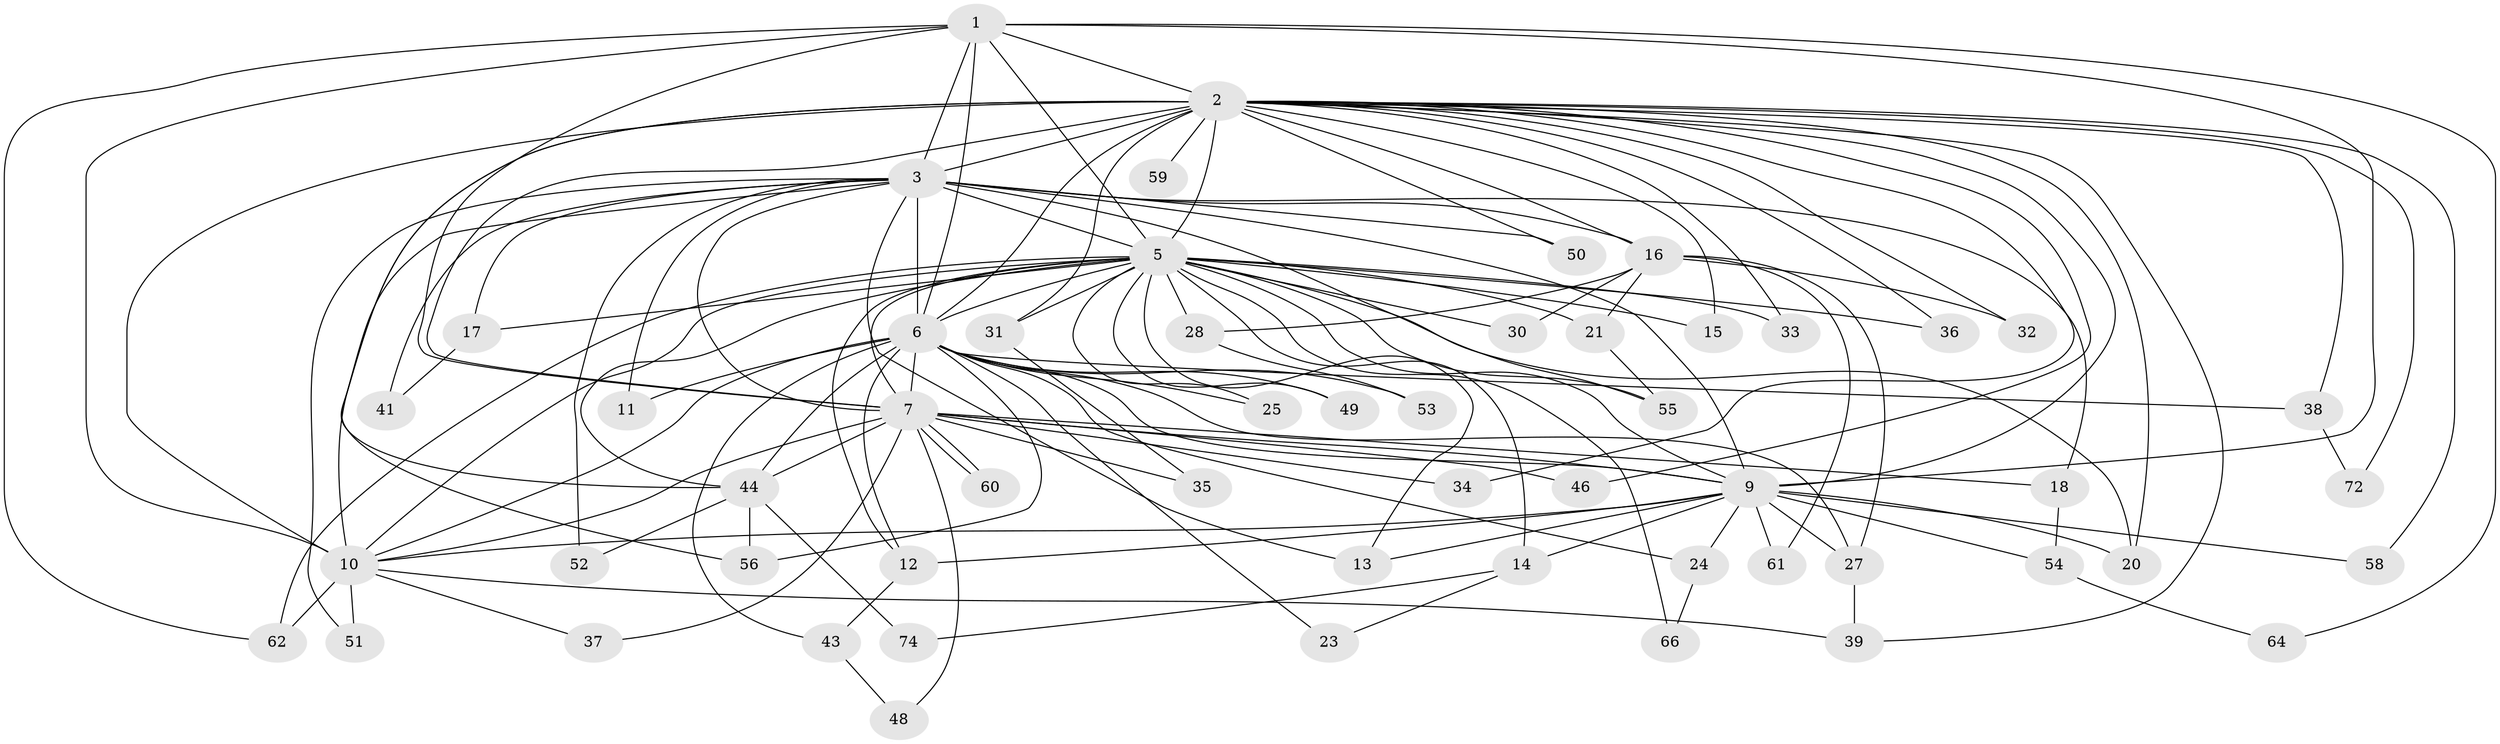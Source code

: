 // original degree distribution, {11: 0.02702702702702703, 13: 0.013513513513513514, 20: 0.013513513513513514, 23: 0.013513513513513514, 30: 0.013513513513513514, 22: 0.013513513513513514, 18: 0.013513513513513514, 19: 0.013513513513513514, 12: 0.013513513513513514, 2: 0.527027027027027, 3: 0.25675675675675674, 4: 0.05405405405405406, 9: 0.013513513513513514, 7: 0.013513513513513514}
// Generated by graph-tools (version 1.1) at 2025/10/02/27/25 16:10:58]
// undirected, 55 vertices, 131 edges
graph export_dot {
graph [start="1"]
  node [color=gray90,style=filled];
  1 [super="+68"];
  2 [super="+4"];
  3 [super="+8"];
  5 [super="+71"];
  6 [super="+29"];
  7 [super="+69"];
  9 [super="+22"];
  10 [super="+45"];
  11;
  12 [super="+26"];
  13 [super="+57"];
  14 [super="+19"];
  15;
  16 [super="+70"];
  17;
  18 [super="+42"];
  20;
  21;
  23;
  24;
  25;
  27 [super="+40"];
  28;
  30;
  31;
  32;
  33;
  34;
  35;
  36;
  37;
  38;
  39 [super="+67"];
  41;
  43;
  44 [super="+47"];
  46;
  48;
  49;
  50;
  51;
  52;
  53;
  54;
  55 [super="+73"];
  56 [super="+63"];
  58;
  59;
  60;
  61;
  62 [super="+65"];
  64;
  66;
  72;
  74;
  1 -- 2 [weight=2];
  1 -- 3 [weight=2];
  1 -- 5;
  1 -- 6;
  1 -- 7;
  1 -- 9;
  1 -- 10;
  1 -- 64;
  1 -- 62;
  2 -- 3 [weight=4];
  2 -- 5 [weight=2];
  2 -- 6 [weight=2];
  2 -- 7 [weight=2];
  2 -- 9 [weight=2];
  2 -- 10 [weight=2];
  2 -- 16;
  2 -- 50;
  2 -- 58;
  2 -- 72;
  2 -- 15;
  2 -- 20;
  2 -- 31;
  2 -- 32;
  2 -- 33;
  2 -- 34;
  2 -- 36;
  2 -- 38;
  2 -- 39;
  2 -- 44;
  2 -- 46;
  2 -- 59;
  2 -- 56;
  3 -- 5 [weight=2];
  3 -- 6 [weight=2];
  3 -- 7 [weight=2];
  3 -- 9 [weight=2];
  3 -- 10 [weight=3];
  3 -- 11;
  3 -- 13;
  3 -- 16 [weight=2];
  3 -- 17;
  3 -- 18 [weight=2];
  3 -- 41;
  3 -- 50;
  3 -- 51;
  3 -- 52;
  3 -- 55;
  5 -- 6 [weight=2];
  5 -- 7;
  5 -- 9;
  5 -- 10;
  5 -- 12;
  5 -- 13;
  5 -- 14;
  5 -- 15;
  5 -- 17;
  5 -- 20;
  5 -- 21;
  5 -- 25;
  5 -- 28;
  5 -- 30;
  5 -- 31;
  5 -- 33 [weight=2];
  5 -- 36;
  5 -- 44;
  5 -- 49;
  5 -- 62 [weight=2];
  5 -- 66;
  5 -- 55;
  6 -- 7;
  6 -- 9;
  6 -- 10;
  6 -- 11;
  6 -- 23;
  6 -- 24;
  6 -- 25;
  6 -- 38;
  6 -- 43;
  6 -- 49;
  6 -- 53;
  6 -- 56;
  6 -- 27;
  6 -- 44;
  6 -- 12;
  7 -- 9;
  7 -- 10;
  7 -- 18;
  7 -- 34;
  7 -- 35;
  7 -- 37;
  7 -- 46;
  7 -- 48;
  7 -- 60;
  7 -- 60;
  7 -- 44;
  9 -- 10;
  9 -- 12;
  9 -- 14 [weight=2];
  9 -- 24;
  9 -- 27;
  9 -- 54;
  9 -- 58;
  9 -- 61;
  9 -- 20;
  9 -- 13;
  10 -- 37;
  10 -- 39;
  10 -- 51;
  10 -- 62;
  12 -- 43;
  14 -- 74;
  14 -- 23;
  16 -- 21;
  16 -- 27;
  16 -- 28;
  16 -- 30;
  16 -- 32;
  16 -- 61;
  17 -- 41;
  18 -- 54;
  21 -- 55;
  24 -- 66;
  27 -- 39;
  28 -- 53;
  31 -- 35;
  38 -- 72;
  43 -- 48;
  44 -- 52;
  44 -- 56;
  44 -- 74;
  54 -- 64;
}
